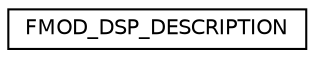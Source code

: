 digraph "Graphical Class Hierarchy"
{
  edge [fontname="Helvetica",fontsize="10",labelfontname="Helvetica",labelfontsize="10"];
  node [fontname="Helvetica",fontsize="10",shape=record];
  rankdir="LR";
  Node1 [label="FMOD_DSP_DESCRIPTION",height=0.2,width=0.4,color="black", fillcolor="white", style="filled",URL="$struct_f_m_o_d___d_s_p___d_e_s_c_r_i_p_t_i_o_n.html"];
}
